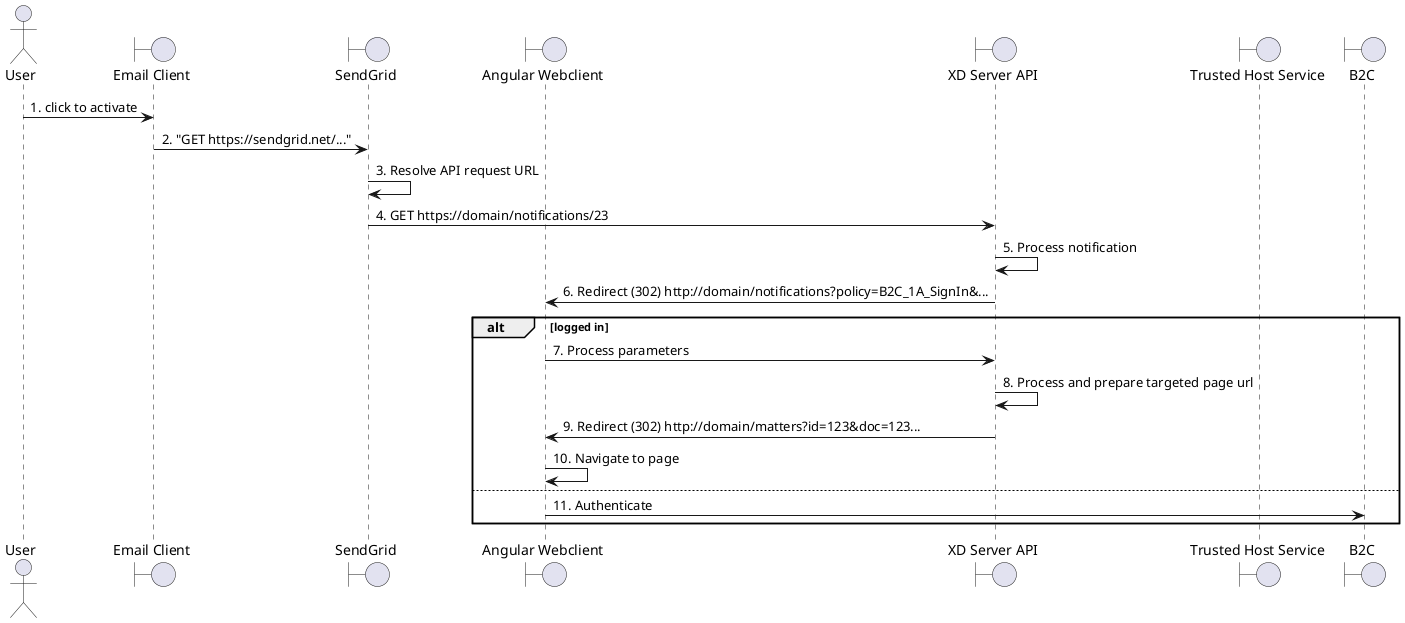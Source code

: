 
@startuml

scale 3/3


actor "User" as user
boundary "Email Client" as email
boundary "SendGrid" as sendgrid
boundary "Angular Webclient" as webclient
boundary "XD Server API" as api
boundary "Trusted Host Service" as host
boundary "B2C" as b2c

user -> email: 1. click to activate
email -> sendgrid: 2. "GET https://sendgrid.net/..."
sendgrid -> sendgrid: 3. Resolve API request URL
sendgrid -> api: 4. GET https://domain/notifications/23
api -> api: 5. Process notification
api -> webclient: 6. Redirect (302) http://domain/notifications?policy=B2C_1A_SignIn&...

alt logged in
    webclient -> api: 7. Process parameters
    api -> api: 8. Process and prepare targeted page url
    api -> webclient: 9. Redirect (302) http://domain/matters?id=123&doc=123...
    webclient -> webclient: 10. Navigate to page
else
    webclient -> b2c: 11. Authenticate
end
@enduml

